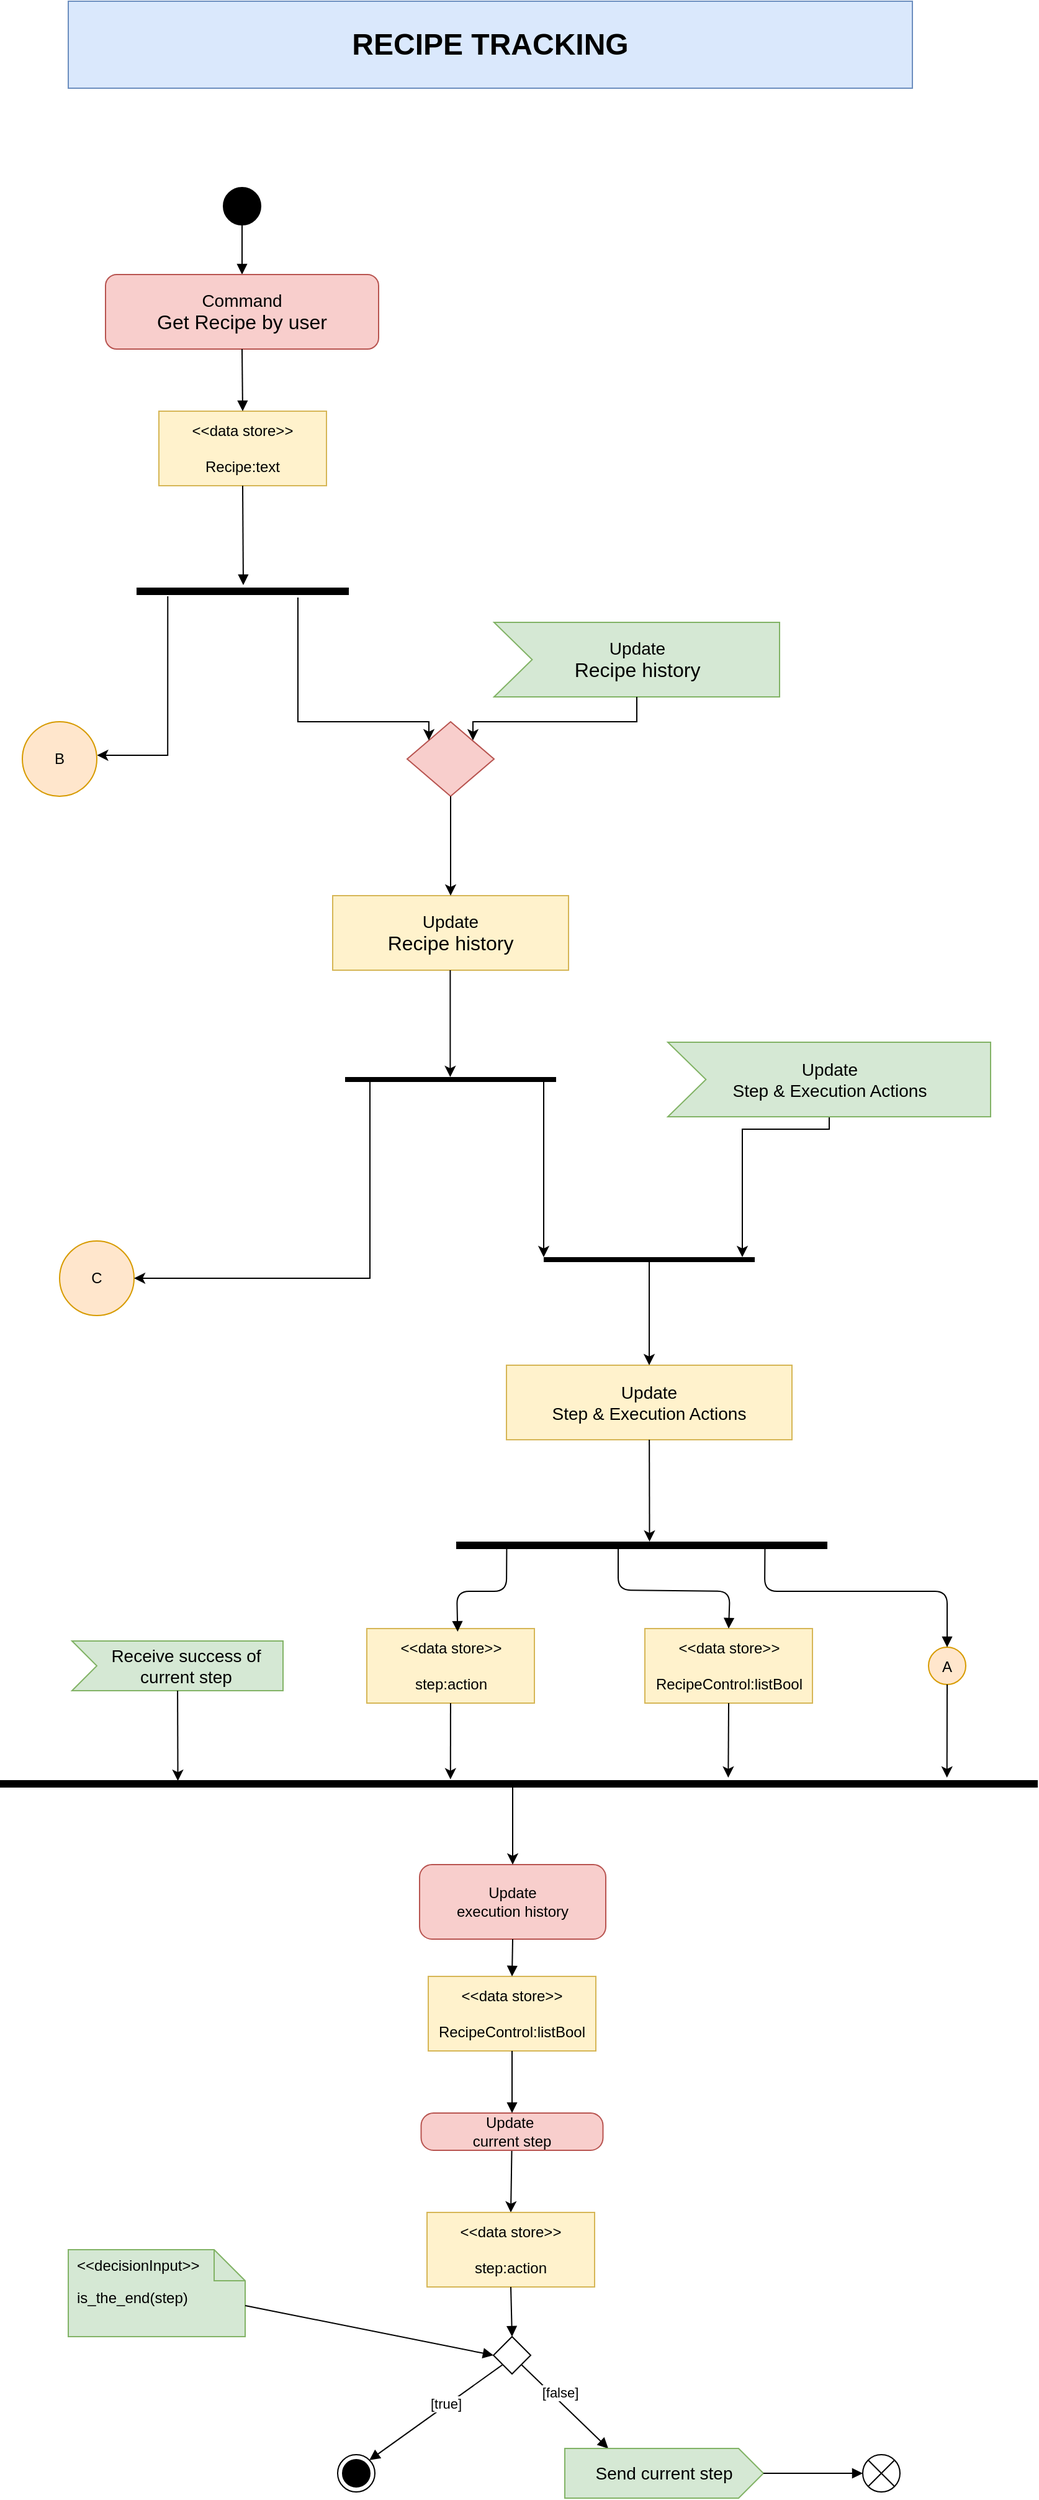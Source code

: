 <mxfile>
    <diagram id="WqeF74VfAlt6YAIXPpJA" name="Page-2">
        <mxGraphModel dx="1271" dy="1003" grid="1" gridSize="10" guides="1" tooltips="1" connect="1" arrows="1" fold="1" page="1" pageScale="1" pageWidth="1654" pageHeight="2336" math="0" shadow="0">
            <root>
                <mxCell id="0"/>
                <mxCell id="1" parent="0"/>
                <mxCell id="5LUOxO8Yqhr75Qo2ohzF-1" value="&lt;font style=&quot;font-size: 24px;&quot;&gt;&lt;b&gt;RECIPE TRACKING&lt;/b&gt;&lt;/font&gt;" style="text;html=1;align=center;verticalAlign=middle;whiteSpace=wrap;rounded=0;fillColor=#dae8fc;strokeColor=#6c8ebf;" parent="1" vertex="1">
                    <mxGeometry x="487" y="50" width="680" height="70" as="geometry"/>
                </mxCell>
                <mxCell id="UsvZzRasxax40uqtQAqn-1" value="" style="ellipse;fillColor=strokeColor;html=1;" parent="1" vertex="1">
                    <mxGeometry x="612" y="200" width="30" height="30" as="geometry"/>
                </mxCell>
                <mxCell id="UsvZzRasxax40uqtQAqn-2" value="" style="html=1;verticalAlign=bottom;labelBackgroundColor=none;endArrow=block;endFill=1;endSize=6;align=left;exitX=0.5;exitY=1;exitDx=0;exitDy=0;entryX=0.5;entryY=0;entryDx=0;entryDy=0;" parent="1" source="UsvZzRasxax40uqtQAqn-1" edge="1">
                    <mxGeometry x="-1" relative="1" as="geometry">
                        <mxPoint x="632" y="-130" as="sourcePoint"/>
                        <mxPoint x="627" y="270" as="targetPoint"/>
                    </mxGeometry>
                </mxCell>
                <mxCell id="4X0zjWEexEtLYLQdlOIt-1" value="&lt;span style=&quot;text-wrap-mode: nowrap; font-size: 14px;&quot;&gt;Command&lt;/span&gt;&lt;br style=&quot;text-wrap-mode: nowrap;&quot;&gt;&lt;div style=&quot;text-wrap-mode: nowrap;&quot;&gt;&lt;font size=&quot;3&quot;&gt;Get Recipe by user&lt;/font&gt;&lt;/div&gt;" style="rounded=1;whiteSpace=wrap;html=1;fillColor=#f8cecc;strokeColor=#b85450;" parent="1" vertex="1">
                    <mxGeometry x="517" y="270" width="220" height="60" as="geometry"/>
                </mxCell>
                <mxCell id="L7ZG_LAuSVnrmDlZ3mBA-1" value="&amp;lt;&amp;lt;data store&amp;gt;&amp;gt;&lt;br&gt;&lt;br&gt;Recipe:text" style="html=1;align=center;verticalAlign=middle;dashed=0;whiteSpace=wrap;fillColor=#fff2cc;strokeColor=#d6b656;" parent="1" vertex="1">
                    <mxGeometry x="560" y="380" width="135" height="60" as="geometry"/>
                </mxCell>
                <mxCell id="L7ZG_LAuSVnrmDlZ3mBA-2" value="" style="html=1;verticalAlign=bottom;labelBackgroundColor=none;endArrow=block;endFill=1;endSize=6;align=left;exitX=0.5;exitY=1;exitDx=0;exitDy=0;entryX=0.5;entryY=0;entryDx=0;entryDy=0;" parent="1" source="4X0zjWEexEtLYLQdlOIt-1" target="L7ZG_LAuSVnrmDlZ3mBA-1" edge="1">
                    <mxGeometry x="-1" relative="1" as="geometry">
                        <mxPoint x="590" y="340" as="sourcePoint"/>
                        <mxPoint x="590" y="370" as="targetPoint"/>
                    </mxGeometry>
                </mxCell>
                <mxCell id="L7ZG_LAuSVnrmDlZ3mBA-3" value="" style="html=1;points=[];perimeter=orthogonalPerimeter;rotation=90;fillColor=#000000;" parent="1" vertex="1">
                    <mxGeometry x="625" y="440" width="5" height="170" as="geometry"/>
                </mxCell>
                <mxCell id="Th52JmxbzkE61dXZPVAA-3" value="" style="html=1;verticalAlign=bottom;labelBackgroundColor=none;endArrow=block;endFill=1;endSize=6;align=left;exitX=0.5;exitY=1;exitDx=0;exitDy=0;" parent="1" source="L7ZG_LAuSVnrmDlZ3mBA-1" edge="1">
                    <mxGeometry x="-1" relative="1" as="geometry">
                        <mxPoint x="642" y="450" as="sourcePoint"/>
                        <mxPoint x="628" y="520" as="targetPoint"/>
                    </mxGeometry>
                </mxCell>
                <mxCell id="4wIWuwl03y7yujNK29dD-1" value="" style="edgeStyle=orthogonalEdgeStyle;rounded=0;orthogonalLoop=1;jettySize=auto;html=1;exitX=1.302;exitY=0.855;exitDx=0;exitDy=0;exitPerimeter=0;entryX=1.003;entryY=0.442;entryDx=0;entryDy=0;entryPerimeter=0;" parent="1" source="L7ZG_LAuSVnrmDlZ3mBA-3" target="I4lPiZadAsvZpwIe8SXw-1" edge="1">
                    <mxGeometry relative="1" as="geometry">
                        <Array as="points">
                            <mxPoint x="567" y="657"/>
                            <mxPoint x="510" y="657"/>
                        </Array>
                        <mxPoint x="566" y="550" as="sourcePoint"/>
                        <mxPoint x="520" y="664" as="targetPoint"/>
                    </mxGeometry>
                </mxCell>
                <mxCell id="I4lPiZadAsvZpwIe8SXw-1" value="B" style="ellipse;whiteSpace=wrap;html=1;aspect=fixed;fillColor=#ffe6cc;rounded=0;strokeColor=#d79b00;" parent="1" vertex="1">
                    <mxGeometry x="450" y="630" width="60" height="60" as="geometry"/>
                </mxCell>
                <mxCell id="rwbl7KxP4CWPdGbK-Yaz-1" value="" style="rhombus;whiteSpace=wrap;html=1;fillColor=#f8cecc;rounded=0;strokeColor=#b85450;" parent="1" vertex="1">
                    <mxGeometry x="760" y="630" width="70" height="60" as="geometry"/>
                </mxCell>
                <mxCell id="sYYpWAX7rY2kHyuxgI6e-1" value="" style="edgeStyle=orthogonalEdgeStyle;rounded=0;orthogonalLoop=1;jettySize=auto;html=1;entryX=0;entryY=0;entryDx=0;entryDy=0;" parent="1" target="rwbl7KxP4CWPdGbK-Yaz-1" edge="1">
                    <mxGeometry relative="1" as="geometry">
                        <Array as="points">
                            <mxPoint x="672" y="630"/>
                            <mxPoint x="778" y="630"/>
                        </Array>
                        <mxPoint x="672" y="530" as="sourcePoint"/>
                        <mxPoint x="710" y="674" as="targetPoint"/>
                    </mxGeometry>
                </mxCell>
                <mxCell id="gB9eCKBJBm7TmjvlQ3zs-1" value="&lt;font style=&quot;font-size: 14px;&quot;&gt;Update&lt;/font&gt;&lt;div&gt;&lt;font size=&quot;3&quot;&gt;Recipe history&lt;/font&gt;&lt;/div&gt;" style="html=1;shadow=0;dashed=0;align=center;verticalAlign=middle;shape=mxgraph.arrows2.arrow;dy=0;dx=0;notch=30.71;fillColor=#d5e8d4;rounded=0;strokeColor=#82b366;" parent="1" vertex="1">
                    <mxGeometry x="830" y="550" width="230" height="60" as="geometry"/>
                </mxCell>
                <mxCell id="ecXhwHffzLHFob8Il6vv-1" style="edgeStyle=orthogonalEdgeStyle;rounded=0;orthogonalLoop=1;jettySize=auto;html=1;entryX=1;entryY=0;entryDx=0;entryDy=0;exitX=0;exitY=0;exitDx=115;exitDy=60;exitPerimeter=0;" parent="1" source="gB9eCKBJBm7TmjvlQ3zs-1" target="rwbl7KxP4CWPdGbK-Yaz-1" edge="1">
                    <mxGeometry relative="1" as="geometry">
                        <Array as="points">
                            <mxPoint x="945" y="630"/>
                            <mxPoint x="813" y="630"/>
                            <mxPoint x="813" y="645"/>
                        </Array>
                        <mxPoint x="932" y="650" as="sourcePoint"/>
                        <mxPoint x="780" y="690" as="targetPoint"/>
                    </mxGeometry>
                </mxCell>
                <mxCell id="gfwHRwG1T6jOgHyEGnTI-1" value="&lt;font style=&quot;text-wrap-mode: nowrap; font-size: 14px;&quot;&gt;Update&lt;/font&gt;&lt;div style=&quot;text-wrap-mode: nowrap;&quot;&gt;&lt;span style=&quot;font-size: 14px;&quot;&gt;Step &amp;amp; Execution Actions&lt;/span&gt;&lt;/div&gt;" style="rounded=0;whiteSpace=wrap;html=1;fillColor=#fff2cc;strokeColor=#d6b656;" parent="1" vertex="1">
                    <mxGeometry x="840" y="1148" width="230" height="60" as="geometry"/>
                </mxCell>
                <mxCell id="gfwHRwG1T6jOgHyEGnTI-2" value="C" style="ellipse;whiteSpace=wrap;html=1;aspect=fixed;fillColor=#ffe6cc;rounded=0;strokeColor=#d79b00;" parent="1" vertex="1">
                    <mxGeometry x="480" y="1048" width="60" height="60" as="geometry"/>
                </mxCell>
                <mxCell id="gfwHRwG1T6jOgHyEGnTI-3" value="" style="edgeStyle=orthogonalEdgeStyle;rounded=0;orthogonalLoop=1;jettySize=auto;html=1;" parent="1" source="gfwHRwG1T6jOgHyEGnTI-5" target="gfwHRwG1T6jOgHyEGnTI-2" edge="1">
                    <mxGeometry relative="1" as="geometry">
                        <Array as="points">
                            <mxPoint x="730" y="1078"/>
                        </Array>
                    </mxGeometry>
                </mxCell>
                <mxCell id="gfwHRwG1T6jOgHyEGnTI-4" value="" style="edgeStyle=orthogonalEdgeStyle;rounded=0;orthogonalLoop=1;jettySize=auto;html=1;" parent="1" source="gfwHRwG1T6jOgHyEGnTI-5" target="gfwHRwG1T6jOgHyEGnTI-7" edge="1">
                    <mxGeometry relative="1" as="geometry">
                        <Array as="points">
                            <mxPoint x="870" y="998"/>
                            <mxPoint x="870" y="998"/>
                        </Array>
                    </mxGeometry>
                </mxCell>
                <mxCell id="gfwHRwG1T6jOgHyEGnTI-5" value="" style="line;strokeWidth=4;html=1;perimeter=backbonePerimeter;points=[];outlineConnect=0;fillColor=none;rounded=0;" parent="1" vertex="1">
                    <mxGeometry x="710" y="823" width="170" height="190" as="geometry"/>
                </mxCell>
                <mxCell id="gfwHRwG1T6jOgHyEGnTI-6" value="" style="edgeStyle=orthogonalEdgeStyle;rounded=0;orthogonalLoop=1;jettySize=auto;html=1;" parent="1" source="gfwHRwG1T6jOgHyEGnTI-7" target="gfwHRwG1T6jOgHyEGnTI-1" edge="1">
                    <mxGeometry relative="1" as="geometry">
                        <Array as="points">
                            <mxPoint x="955" y="1108"/>
                            <mxPoint x="955" y="1108"/>
                        </Array>
                    </mxGeometry>
                </mxCell>
                <mxCell id="gfwHRwG1T6jOgHyEGnTI-7" value="" style="line;strokeWidth=4;html=1;perimeter=backbonePerimeter;points=[];outlineConnect=0;fillColor=none;rounded=0;" parent="1" vertex="1">
                    <mxGeometry x="870" y="968" width="170" height="190" as="geometry"/>
                </mxCell>
                <mxCell id="gfwHRwG1T6jOgHyEGnTI-8" style="edgeStyle=orthogonalEdgeStyle;rounded=0;orthogonalLoop=1;jettySize=auto;html=1;exitX=0;exitY=0;exitDx=130;exitDy=60.0;exitPerimeter=0;" parent="1" source="gfwHRwG1T6jOgHyEGnTI-9" target="gfwHRwG1T6jOgHyEGnTI-7" edge="1">
                    <mxGeometry relative="1" as="geometry">
                        <Array as="points">
                            <mxPoint x="1100" y="958"/>
                            <mxPoint x="1030" y="958"/>
                        </Array>
                    </mxGeometry>
                </mxCell>
                <mxCell id="gfwHRwG1T6jOgHyEGnTI-9" value="&lt;font style=&quot;font-size: 14px;&quot;&gt;Update&lt;/font&gt;&lt;div&gt;&lt;span style=&quot;font-size: 14px;&quot;&gt;Step &amp;amp; Execution Actions&lt;/span&gt;&lt;/div&gt;" style="html=1;shadow=0;dashed=0;align=center;verticalAlign=middle;shape=mxgraph.arrows2.arrow;dy=0;dx=0;notch=30.71;fillColor=#d5e8d4;rounded=0;strokeColor=#82b366;" parent="1" vertex="1">
                    <mxGeometry x="970" y="888" width="260" height="60" as="geometry"/>
                </mxCell>
                <mxCell id="J4qF5Zas8Yte98CYH6ZI-1" value="&lt;font style=&quot;text-wrap-mode: nowrap; font-size: 14px;&quot;&gt;Update&lt;/font&gt;&lt;div style=&quot;text-wrap-mode: nowrap;&quot;&gt;&lt;font size=&quot;3&quot;&gt;Recipe history&lt;/font&gt;&lt;/div&gt;" style="rounded=0;whiteSpace=wrap;html=1;fillColor=#fff2cc;strokeColor=#d6b656;" parent="1" vertex="1">
                    <mxGeometry x="700" y="770" width="190" height="60" as="geometry"/>
                </mxCell>
                <mxCell id="J4qF5Zas8Yte98CYH6ZI-2" value="" style="edgeStyle=orthogonalEdgeStyle;rounded=0;orthogonalLoop=1;jettySize=auto;html=1;exitX=0.5;exitY=1;exitDx=0;exitDy=0;entryX=0.5;entryY=0;entryDx=0;entryDy=0;" parent="1" source="rwbl7KxP4CWPdGbK-Yaz-1" target="J4qF5Zas8Yte98CYH6ZI-1" edge="1">
                    <mxGeometry relative="1" as="geometry">
                        <Array as="points">
                            <mxPoint x="795" y="740"/>
                            <mxPoint x="795" y="740"/>
                        </Array>
                        <mxPoint x="940" y="680" as="sourcePoint"/>
                        <mxPoint x="940" y="787" as="targetPoint"/>
                    </mxGeometry>
                </mxCell>
                <mxCell id="ARYJxS30__drbKi8CYRL-1" style="edgeStyle=orthogonalEdgeStyle;rounded=0;orthogonalLoop=1;jettySize=auto;html=1;exitX=0.5;exitY=1;exitDx=0;exitDy=0;" parent="1" target="gfwHRwG1T6jOgHyEGnTI-5" edge="1">
                    <mxGeometry relative="1" as="geometry">
                        <Array as="points">
                            <mxPoint x="780" y="880"/>
                            <mxPoint x="780" y="880"/>
                        </Array>
                        <mxPoint x="794.7" y="830" as="sourcePoint"/>
                        <mxPoint x="794.7" y="893" as="targetPoint"/>
                    </mxGeometry>
                </mxCell>
                <mxCell id="ARYJxS30__drbKi8CYRL-2" value="&amp;lt;&amp;lt;data store&amp;gt;&amp;gt;&lt;br&gt;&lt;br&gt;step:action" style="html=1;align=center;verticalAlign=middle;dashed=0;whiteSpace=wrap;fillColor=#fff2cc;strokeColor=#d6b656;" parent="1" vertex="1">
                    <mxGeometry x="727.5" y="1360" width="135" height="60" as="geometry"/>
                </mxCell>
                <mxCell id="ARYJxS30__drbKi8CYRL-3" value="" style="html=1;points=[];perimeter=orthogonalPerimeter;fillColor=strokeColor;rotation=90;" parent="1" vertex="1">
                    <mxGeometry x="946.5" y="1144" width="5" height="298" as="geometry"/>
                </mxCell>
                <mxCell id="ARYJxS30__drbKi8CYRL-4" value="&amp;lt;&amp;lt;data store&amp;gt;&amp;gt;&lt;br&gt;&lt;br&gt;RecipeControl:listBool" style="html=1;align=center;verticalAlign=middle;dashed=0;whiteSpace=wrap;fillColor=#fff2cc;strokeColor=#d6b656;" parent="1" vertex="1">
                    <mxGeometry x="951.5" y="1360" width="135" height="60" as="geometry"/>
                </mxCell>
                <mxCell id="ARYJxS30__drbKi8CYRL-7" value="A" style="ellipse;fillColor=#ffe6cc;strokeColor=#d79b00;" parent="1" vertex="1">
                    <mxGeometry x="1180" y="1375" width="30" height="30" as="geometry"/>
                </mxCell>
                <mxCell id="ARYJxS30__drbKi8CYRL-11" style="edgeStyle=none;html=1;entryX=-0.098;entryY=0.479;entryDx=0;entryDy=0;entryPerimeter=0;" parent="1" source="gfwHRwG1T6jOgHyEGnTI-1" target="ARYJxS30__drbKi8CYRL-3" edge="1">
                    <mxGeometry relative="1" as="geometry"/>
                </mxCell>
                <mxCell id="ARYJxS30__drbKi8CYRL-12" value="" style="html=1;verticalAlign=bottom;labelBackgroundColor=none;endArrow=block;endFill=1;endSize=6;align=left;entryX=0.542;entryY=0.042;entryDx=0;entryDy=0;entryPerimeter=0;exitX=0.102;exitY=0.865;exitDx=0;exitDy=0;exitPerimeter=0;" parent="1" source="ARYJxS30__drbKi8CYRL-3" target="ARYJxS30__drbKi8CYRL-2" edge="1">
                    <mxGeometry x="-1" relative="1" as="geometry">
                        <mxPoint x="840" y="1300" as="sourcePoint"/>
                        <mxPoint x="760" y="1360" as="targetPoint"/>
                        <Array as="points">
                            <mxPoint x="840" y="1330"/>
                            <mxPoint x="800" y="1330"/>
                        </Array>
                    </mxGeometry>
                </mxCell>
                <mxCell id="ARYJxS30__drbKi8CYRL-14" value="" style="html=1;verticalAlign=bottom;labelBackgroundColor=none;endArrow=block;endFill=1;endSize=6;align=left;entryX=0.5;entryY=0;entryDx=0;entryDy=0;exitX=0.102;exitY=0.865;exitDx=0;exitDy=0;exitPerimeter=0;" parent="1" target="ARYJxS30__drbKi8CYRL-4" edge="1">
                    <mxGeometry x="-1" relative="1" as="geometry">
                        <mxPoint x="930" y="1290" as="sourcePoint"/>
                        <mxPoint x="891" y="1362" as="targetPoint"/>
                        <Array as="points">
                            <mxPoint x="930" y="1329"/>
                            <mxPoint x="1020" y="1330"/>
                        </Array>
                    </mxGeometry>
                </mxCell>
                <mxCell id="ARYJxS30__drbKi8CYRL-15" value="" style="html=1;verticalAlign=bottom;labelBackgroundColor=none;endArrow=block;endFill=1;endSize=6;align=left;entryX=0.5;entryY=0;entryDx=0;entryDy=0;exitX=0.702;exitY=0.167;exitDx=0;exitDy=0;exitPerimeter=0;" parent="1" source="ARYJxS30__drbKi8CYRL-3" target="ARYJxS30__drbKi8CYRL-7" edge="1">
                    <mxGeometry x="-1" relative="1" as="geometry">
                        <mxPoint x="1180" y="1290" as="sourcePoint"/>
                        <mxPoint x="1269" y="1360" as="targetPoint"/>
                        <Array as="points">
                            <mxPoint x="1048" y="1330"/>
                            <mxPoint x="1195" y="1330"/>
                        </Array>
                    </mxGeometry>
                </mxCell>
                <mxCell id="f603eaDhWcPOf2LhiGAy-9" value="Update&lt;div&gt;execution history&lt;/div&gt;" style="html=1;dashed=0;rounded=1;absoluteArcSize=1;arcSize=20;verticalAlign=middle;align=center;whiteSpace=wrap;fillColor=#f8cecc;strokeColor=#b85450;" parent="1" vertex="1">
                    <mxGeometry x="770" y="1550" width="150" height="60" as="geometry"/>
                </mxCell>
                <mxCell id="f603eaDhWcPOf2LhiGAy-11" value="&amp;lt;&amp;lt;data store&amp;gt;&amp;gt;&lt;br&gt;&lt;br&gt;RecipeControl:listBool" style="html=1;align=center;verticalAlign=middle;dashed=0;whiteSpace=wrap;fillColor=#fff2cc;strokeColor=#d6b656;" parent="1" vertex="1">
                    <mxGeometry x="777" y="1640" width="135" height="60" as="geometry"/>
                </mxCell>
                <mxCell id="ARYJxS30__drbKi8CYRL-29" style="edgeStyle=none;html=1;entryX=0.5;entryY=0;entryDx=0;entryDy=0;" parent="1" source="f603eaDhWcPOf2LhiGAy-12" target="f603eaDhWcPOf2LhiGAy-13" edge="1">
                    <mxGeometry relative="1" as="geometry"/>
                </mxCell>
                <mxCell id="f603eaDhWcPOf2LhiGAy-12" value="Update&amp;nbsp;&lt;div&gt;current step&lt;/div&gt;" style="html=1;dashed=0;rounded=1;absoluteArcSize=1;arcSize=20;verticalAlign=middle;align=center;whiteSpace=wrap;fillColor=#f8cecc;strokeColor=#b85450;" parent="1" vertex="1">
                    <mxGeometry x="771.25" y="1750" width="146.5" height="30" as="geometry"/>
                </mxCell>
                <mxCell id="f603eaDhWcPOf2LhiGAy-13" value="&amp;lt;&amp;lt;data store&amp;gt;&amp;gt;&lt;div&gt;&lt;font color=&quot;#000000&quot;&gt;&lt;br&gt;&lt;/font&gt;step:action&lt;/div&gt;" style="html=1;align=center;verticalAlign=middle;dashed=0;whiteSpace=wrap;fillColor=#fff2cc;strokeColor=#d6b656;" parent="1" vertex="1">
                    <mxGeometry x="776" y="1830" width="135" height="60" as="geometry"/>
                </mxCell>
                <mxCell id="f603eaDhWcPOf2LhiGAy-14" value="" style="rhombus;" parent="1" vertex="1">
                    <mxGeometry x="829.5" y="1930" width="30" height="30" as="geometry"/>
                </mxCell>
                <mxCell id="f603eaDhWcPOf2LhiGAy-15" value="" style="html=1;verticalAlign=bottom;labelBackgroundColor=none;endArrow=block;endFill=1;endSize=6;align=left;exitX=0.5;exitY=1;exitDx=0;exitDy=0;entryX=0.5;entryY=0;entryDx=0;entryDy=0;" parent="1" source="f603eaDhWcPOf2LhiGAy-9" target="f603eaDhWcPOf2LhiGAy-11" edge="1">
                    <mxGeometry x="-1" relative="1" as="geometry">
                        <mxPoint x="854" y="1542" as="sourcePoint"/>
                        <mxPoint x="853.5" y="1580" as="targetPoint"/>
                    </mxGeometry>
                </mxCell>
                <mxCell id="f603eaDhWcPOf2LhiGAy-16" value="" style="html=1;verticalAlign=bottom;labelBackgroundColor=none;endArrow=block;endFill=1;endSize=6;align=left;exitX=0.5;exitY=1;exitDx=0;exitDy=0;entryX=0.5;entryY=0;entryDx=0;entryDy=0;" parent="1" source="f603eaDhWcPOf2LhiGAy-11" target="f603eaDhWcPOf2LhiGAy-12" edge="1">
                    <mxGeometry x="-1" relative="1" as="geometry">
                        <mxPoint x="853.5" y="1620" as="sourcePoint"/>
                        <mxPoint x="853.5" y="1640" as="targetPoint"/>
                    </mxGeometry>
                </mxCell>
                <mxCell id="f603eaDhWcPOf2LhiGAy-18" value="" style="html=1;verticalAlign=bottom;labelBackgroundColor=none;endArrow=block;endFill=1;endSize=6;align=left;exitX=0.5;exitY=1;exitDx=0;exitDy=0;entryX=0.5;entryY=0;entryDx=0;entryDy=0;" parent="1" source="f603eaDhWcPOf2LhiGAy-13" target="f603eaDhWcPOf2LhiGAy-14" edge="1">
                    <mxGeometry x="-1" relative="1" as="geometry">
                        <mxPoint x="853.5" y="1790" as="sourcePoint"/>
                        <mxPoint x="853.5" y="1810" as="targetPoint"/>
                    </mxGeometry>
                </mxCell>
                <mxCell id="f603eaDhWcPOf2LhiGAy-19" value="" style="ellipse;html=1;shape=endState;fillColor=strokeColor;" parent="1" vertex="1">
                    <mxGeometry x="704" y="2025" width="30" height="30" as="geometry"/>
                </mxCell>
                <mxCell id="f603eaDhWcPOf2LhiGAy-20" value="" style="shape=sumEllipse;perimeter=ellipsePerimeter;html=1;backgroundOutline=1;" parent="1" vertex="1">
                    <mxGeometry x="1127" y="2025" width="30" height="30" as="geometry"/>
                </mxCell>
                <mxCell id="f603eaDhWcPOf2LhiGAy-21" value="" style="html=1;verticalAlign=bottom;labelBackgroundColor=none;endArrow=block;endFill=1;endSize=6;align=left;exitX=0;exitY=1;exitDx=0;exitDy=0;entryX=1;entryY=0;entryDx=0;entryDy=0;" parent="1" source="f603eaDhWcPOf2LhiGAy-14" target="f603eaDhWcPOf2LhiGAy-19" edge="1">
                    <mxGeometry x="-1" relative="1" as="geometry">
                        <mxPoint x="853.5" y="1870" as="sourcePoint"/>
                        <mxPoint x="853.5" y="1900" as="targetPoint"/>
                    </mxGeometry>
                </mxCell>
                <mxCell id="f603eaDhWcPOf2LhiGAy-22" value="[true]" style="edgeLabel;html=1;align=center;verticalAlign=middle;resizable=0;points=[];" parent="f603eaDhWcPOf2LhiGAy-21" vertex="1" connectable="0">
                    <mxGeometry x="-0.154" y="-2" relative="1" as="geometry">
                        <mxPoint as="offset"/>
                    </mxGeometry>
                </mxCell>
                <mxCell id="f603eaDhWcPOf2LhiGAy-23" value="" style="html=1;verticalAlign=bottom;labelBackgroundColor=none;endArrow=block;endFill=1;endSize=6;align=left;exitX=1;exitY=1;exitDx=0;exitDy=0;entryX=0;entryY=0;entryDx=35;entryDy=0;entryPerimeter=0;" parent="1" source="f603eaDhWcPOf2LhiGAy-14" target="f603eaDhWcPOf2LhiGAy-29" edge="1">
                    <mxGeometry x="-1" relative="1" as="geometry">
                        <mxPoint x="846.5" y="1923" as="sourcePoint"/>
                        <mxPoint x="871" y="1945" as="targetPoint"/>
                    </mxGeometry>
                </mxCell>
                <mxCell id="f603eaDhWcPOf2LhiGAy-24" value="[false]" style="edgeLabel;html=1;align=center;verticalAlign=middle;resizable=0;points=[];" parent="f603eaDhWcPOf2LhiGAy-23" vertex="1" connectable="0">
                    <mxGeometry x="-0.368" y="-1" relative="1" as="geometry">
                        <mxPoint x="9" as="offset"/>
                    </mxGeometry>
                </mxCell>
                <mxCell id="f603eaDhWcPOf2LhiGAy-26" value="is_the_end(step)" style="shape=note2;boundedLbl=1;whiteSpace=wrap;html=1;size=25;verticalAlign=top;align=left;spacingLeft=5;fillColor=#d5e8d4;strokeColor=#82b366;" parent="1" vertex="1">
                    <mxGeometry x="487" y="1860" width="142.5" height="70" as="geometry"/>
                </mxCell>
                <mxCell id="f603eaDhWcPOf2LhiGAy-27" value="&amp;lt;&amp;lt;decisionInput&amp;gt;&amp;gt;" style="resizeWidth=1;part=1;strokeColor=none;fillColor=none;align=left;spacingLeft=5;whiteSpace=wrap;html=1;" parent="f603eaDhWcPOf2LhiGAy-26" vertex="1">
                    <mxGeometry width="142.5" height="25" relative="1" as="geometry"/>
                </mxCell>
                <mxCell id="f603eaDhWcPOf2LhiGAy-28" value="" style="html=1;verticalAlign=bottom;labelBackgroundColor=none;endArrow=block;endFill=1;endSize=6;align=left;exitX=0;exitY=0;exitDx=142.5;exitDy=47.5;entryX=0;entryY=0.5;entryDx=0;entryDy=0;exitPerimeter=0;" parent="1" target="f603eaDhWcPOf2LhiGAy-14" edge="1">
                    <mxGeometry x="-1" relative="1" as="geometry">
                        <mxPoint x="629.5" y="1905" as="sourcePoint"/>
                        <mxPoint x="819.5" y="1942.5" as="targetPoint"/>
                    </mxGeometry>
                </mxCell>
                <mxCell id="f603eaDhWcPOf2LhiGAy-29" value="Send current step" style="html=1;shape=mxgraph.infographic.ribbonSimple;notch1=0;notch2=20;align=center;verticalAlign=middle;fontSize=14;fontStyle=0;fillColor=#d5e8d4;whiteSpace=wrap;strokeColor=#82b366;" parent="1" vertex="1">
                    <mxGeometry x="887" y="2020" width="160" height="40" as="geometry"/>
                </mxCell>
                <mxCell id="f603eaDhWcPOf2LhiGAy-30" value="&lt;span style=&quot;color: rgb(0, 0, 0);&quot;&gt;Receive success of current step&lt;/span&gt;" style="html=1;shape=mxgraph.infographic.ribbonSimple;notch1=20;notch2=0;align=center;verticalAlign=middle;fontSize=14;fontStyle=0;fillColor=#d5e8d4;flipH=0;spacingRight=0;spacingLeft=14;whiteSpace=wrap;strokeColor=#82b366;" parent="1" vertex="1">
                    <mxGeometry x="490" y="1370" width="170" height="40" as="geometry"/>
                </mxCell>
                <mxCell id="f603eaDhWcPOf2LhiGAy-31" value="" style="html=1;verticalAlign=bottom;labelBackgroundColor=none;endArrow=block;endFill=1;endSize=6;align=left;exitX=1;exitY=0.5;exitDx=0;exitDy=0;entryX=0;entryY=0.5;entryDx=0;entryDy=0;exitPerimeter=0;" parent="1" source="f603eaDhWcPOf2LhiGAy-29" target="f603eaDhWcPOf2LhiGAy-20" edge="1">
                    <mxGeometry x="-1" relative="1" as="geometry">
                        <mxPoint x="861" y="1923" as="sourcePoint"/>
                        <mxPoint x="889" y="1965" as="targetPoint"/>
                    </mxGeometry>
                </mxCell>
                <mxCell id="ARYJxS30__drbKi8CYRL-28" style="edgeStyle=none;html=1;entryX=0.5;entryY=0;entryDx=0;entryDy=0;" parent="1" source="ARYJxS30__drbKi8CYRL-16" target="f603eaDhWcPOf2LhiGAy-9" edge="1">
                    <mxGeometry relative="1" as="geometry"/>
                </mxCell>
                <mxCell id="ARYJxS30__drbKi8CYRL-16" value="" style="html=1;points=[];perimeter=orthogonalPerimeter;fillColor=strokeColor;rotation=90;" parent="1" vertex="1">
                    <mxGeometry x="847.5" y="1067.5" width="5" height="835" as="geometry"/>
                </mxCell>
                <mxCell id="ARYJxS30__drbKi8CYRL-20" style="edgeStyle=none;html=1;entryX=-0.218;entryY=0.566;entryDx=0;entryDy=0;entryPerimeter=0;" parent="1" source="ARYJxS30__drbKi8CYRL-2" target="ARYJxS30__drbKi8CYRL-16" edge="1">
                    <mxGeometry relative="1" as="geometry"/>
                </mxCell>
                <mxCell id="ARYJxS30__drbKi8CYRL-21" style="edgeStyle=none;html=1;exitX=0.5;exitY=1;exitDx=0;exitDy=0;entryX=-0.5;entryY=0.298;entryDx=0;entryDy=0;entryPerimeter=0;" parent="1" source="ARYJxS30__drbKi8CYRL-4" target="ARYJxS30__drbKi8CYRL-16" edge="1">
                    <mxGeometry relative="1" as="geometry"/>
                </mxCell>
                <mxCell id="ARYJxS30__drbKi8CYRL-23" style="edgeStyle=none;html=1;entryX=0.022;entryY=0.829;entryDx=0;entryDy=0;entryPerimeter=0;" parent="1" source="f603eaDhWcPOf2LhiGAy-30" target="ARYJxS30__drbKi8CYRL-16" edge="1">
                    <mxGeometry relative="1" as="geometry"/>
                </mxCell>
                <mxCell id="ARYJxS30__drbKi8CYRL-24" style="edgeStyle=none;html=1;entryX=-0.5;entryY=0.087;entryDx=0;entryDy=0;entryPerimeter=0;" parent="1" source="ARYJxS30__drbKi8CYRL-7" target="ARYJxS30__drbKi8CYRL-16" edge="1">
                    <mxGeometry relative="1" as="geometry"/>
                </mxCell>
            </root>
        </mxGraphModel>
    </diagram>
</mxfile>